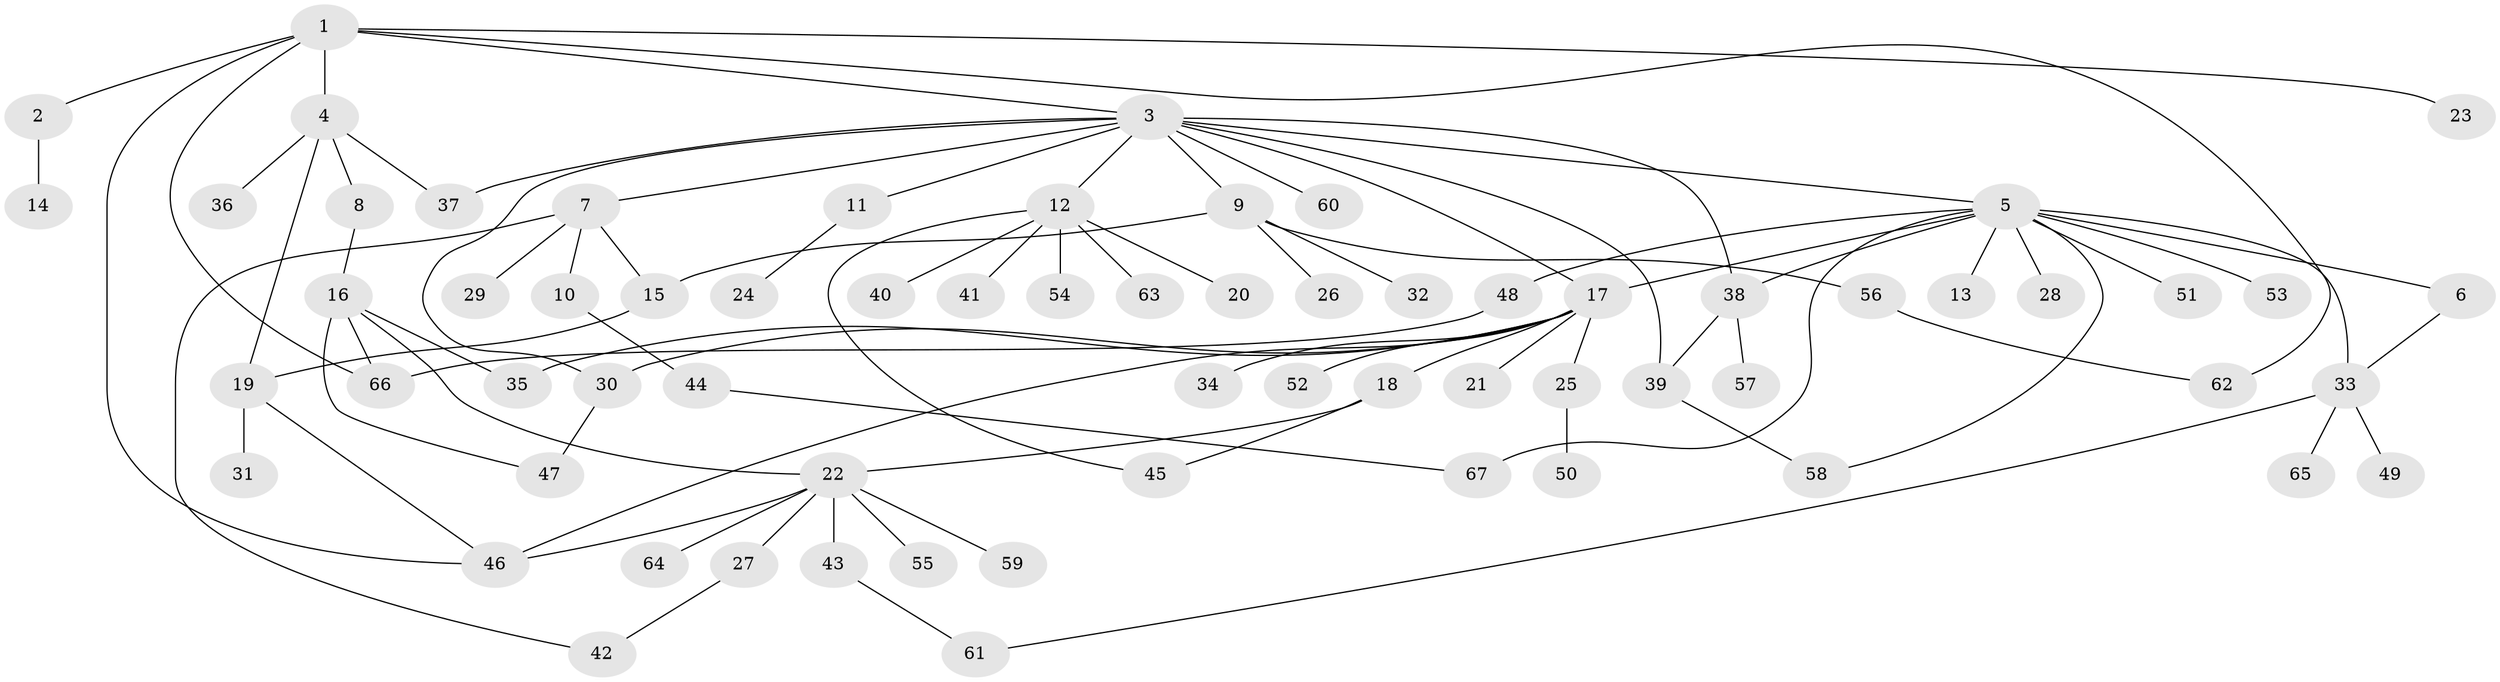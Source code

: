 // original degree distribution, {8: 0.021052631578947368, 3: 0.12631578947368421, 13: 0.021052631578947368, 6: 0.042105263157894736, 2: 0.23157894736842105, 5: 0.042105263157894736, 1: 0.49473684210526314, 11: 0.010526315789473684, 10: 0.010526315789473684}
// Generated by graph-tools (version 1.1) at 2025/50/03/04/25 22:50:15]
// undirected, 67 vertices, 88 edges
graph export_dot {
  node [color=gray90,style=filled];
  1;
  2;
  3;
  4;
  5;
  6;
  7;
  8;
  9;
  10;
  11;
  12;
  13;
  14;
  15;
  16;
  17;
  18;
  19;
  20;
  21;
  22;
  23;
  24;
  25;
  26;
  27;
  28;
  29;
  30;
  31;
  32;
  33;
  34;
  35;
  36;
  37;
  38;
  39;
  40;
  41;
  42;
  43;
  44;
  45;
  46;
  47;
  48;
  49;
  50;
  51;
  52;
  53;
  54;
  55;
  56;
  57;
  58;
  59;
  60;
  61;
  62;
  63;
  64;
  65;
  66;
  67;
  1 -- 2 [weight=1.0];
  1 -- 3 [weight=1.0];
  1 -- 4 [weight=1.0];
  1 -- 23 [weight=1.0];
  1 -- 46 [weight=1.0];
  1 -- 62 [weight=1.0];
  1 -- 66 [weight=1.0];
  2 -- 14 [weight=1.0];
  3 -- 5 [weight=1.0];
  3 -- 7 [weight=1.0];
  3 -- 9 [weight=1.0];
  3 -- 11 [weight=1.0];
  3 -- 12 [weight=1.0];
  3 -- 17 [weight=1.0];
  3 -- 30 [weight=1.0];
  3 -- 37 [weight=1.0];
  3 -- 38 [weight=1.0];
  3 -- 39 [weight=1.0];
  3 -- 60 [weight=1.0];
  4 -- 8 [weight=1.0];
  4 -- 19 [weight=1.0];
  4 -- 36 [weight=1.0];
  4 -- 37 [weight=1.0];
  5 -- 6 [weight=1.0];
  5 -- 13 [weight=1.0];
  5 -- 17 [weight=1.0];
  5 -- 28 [weight=1.0];
  5 -- 33 [weight=1.0];
  5 -- 38 [weight=1.0];
  5 -- 48 [weight=1.0];
  5 -- 51 [weight=1.0];
  5 -- 53 [weight=1.0];
  5 -- 58 [weight=1.0];
  5 -- 67 [weight=1.0];
  6 -- 33 [weight=1.0];
  7 -- 10 [weight=1.0];
  7 -- 15 [weight=1.0];
  7 -- 29 [weight=1.0];
  7 -- 42 [weight=1.0];
  8 -- 16 [weight=1.0];
  9 -- 15 [weight=1.0];
  9 -- 26 [weight=1.0];
  9 -- 32 [weight=1.0];
  9 -- 56 [weight=1.0];
  10 -- 44 [weight=1.0];
  11 -- 24 [weight=1.0];
  12 -- 20 [weight=1.0];
  12 -- 40 [weight=1.0];
  12 -- 41 [weight=1.0];
  12 -- 45 [weight=1.0];
  12 -- 54 [weight=1.0];
  12 -- 63 [weight=1.0];
  15 -- 19 [weight=1.0];
  16 -- 22 [weight=1.0];
  16 -- 35 [weight=1.0];
  16 -- 47 [weight=1.0];
  16 -- 66 [weight=1.0];
  17 -- 18 [weight=1.0];
  17 -- 21 [weight=1.0];
  17 -- 25 [weight=1.0];
  17 -- 30 [weight=1.0];
  17 -- 34 [weight=1.0];
  17 -- 35 [weight=1.0];
  17 -- 46 [weight=1.0];
  17 -- 52 [weight=1.0];
  18 -- 22 [weight=1.0];
  18 -- 45 [weight=1.0];
  19 -- 31 [weight=1.0];
  19 -- 46 [weight=1.0];
  22 -- 27 [weight=1.0];
  22 -- 43 [weight=1.0];
  22 -- 46 [weight=1.0];
  22 -- 55 [weight=1.0];
  22 -- 59 [weight=1.0];
  22 -- 64 [weight=1.0];
  25 -- 50 [weight=1.0];
  27 -- 42 [weight=1.0];
  30 -- 47 [weight=1.0];
  33 -- 49 [weight=1.0];
  33 -- 61 [weight=1.0];
  33 -- 65 [weight=1.0];
  38 -- 39 [weight=1.0];
  38 -- 57 [weight=1.0];
  39 -- 58 [weight=1.0];
  43 -- 61 [weight=1.0];
  44 -- 67 [weight=1.0];
  48 -- 66 [weight=1.0];
  56 -- 62 [weight=1.0];
}
